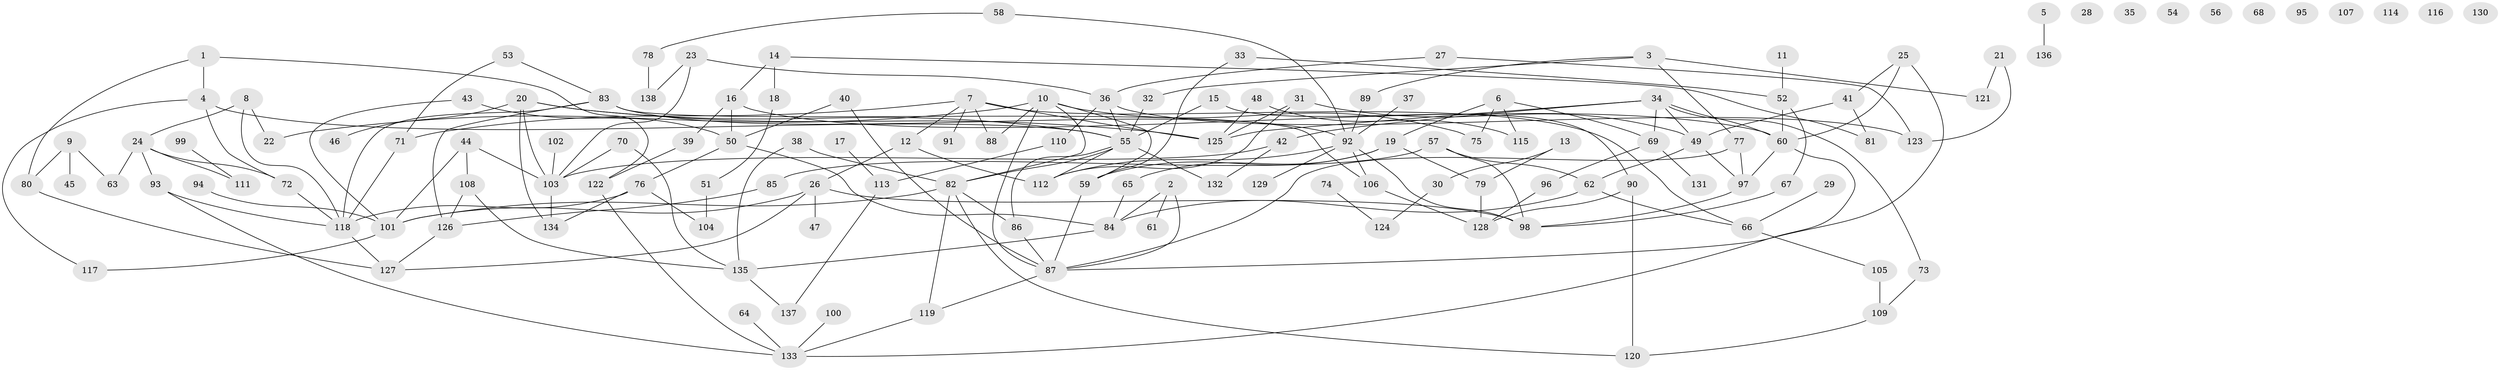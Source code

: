 // Generated by graph-tools (version 1.1) at 2025/33/03/09/25 02:33:52]
// undirected, 138 vertices, 195 edges
graph export_dot {
graph [start="1"]
  node [color=gray90,style=filled];
  1;
  2;
  3;
  4;
  5;
  6;
  7;
  8;
  9;
  10;
  11;
  12;
  13;
  14;
  15;
  16;
  17;
  18;
  19;
  20;
  21;
  22;
  23;
  24;
  25;
  26;
  27;
  28;
  29;
  30;
  31;
  32;
  33;
  34;
  35;
  36;
  37;
  38;
  39;
  40;
  41;
  42;
  43;
  44;
  45;
  46;
  47;
  48;
  49;
  50;
  51;
  52;
  53;
  54;
  55;
  56;
  57;
  58;
  59;
  60;
  61;
  62;
  63;
  64;
  65;
  66;
  67;
  68;
  69;
  70;
  71;
  72;
  73;
  74;
  75;
  76;
  77;
  78;
  79;
  80;
  81;
  82;
  83;
  84;
  85;
  86;
  87;
  88;
  89;
  90;
  91;
  92;
  93;
  94;
  95;
  96;
  97;
  98;
  99;
  100;
  101;
  102;
  103;
  104;
  105;
  106;
  107;
  108;
  109;
  110;
  111;
  112;
  113;
  114;
  115;
  116;
  117;
  118;
  119;
  120;
  121;
  122;
  123;
  124;
  125;
  126;
  127;
  128;
  129;
  130;
  131;
  132;
  133;
  134;
  135;
  136;
  137;
  138;
  1 -- 4;
  1 -- 80;
  1 -- 122;
  2 -- 61;
  2 -- 84;
  2 -- 87;
  3 -- 32;
  3 -- 77;
  3 -- 89;
  3 -- 121;
  4 -- 55;
  4 -- 72;
  4 -- 117;
  5 -- 136;
  6 -- 19;
  6 -- 69;
  6 -- 75;
  6 -- 115;
  7 -- 12;
  7 -- 66;
  7 -- 71;
  7 -- 88;
  7 -- 91;
  7 -- 125;
  8 -- 22;
  8 -- 24;
  8 -- 118;
  9 -- 45;
  9 -- 63;
  9 -- 80;
  10 -- 22;
  10 -- 59;
  10 -- 75;
  10 -- 82;
  10 -- 87;
  10 -- 88;
  11 -- 52;
  12 -- 26;
  12 -- 112;
  13 -- 30;
  13 -- 79;
  14 -- 16;
  14 -- 18;
  14 -- 81;
  15 -- 55;
  15 -- 90;
  16 -- 39;
  16 -- 50;
  16 -- 60;
  17 -- 113;
  18 -- 51;
  19 -- 59;
  19 -- 65;
  19 -- 79;
  20 -- 46;
  20 -- 55;
  20 -- 103;
  20 -- 125;
  20 -- 134;
  21 -- 121;
  21 -- 123;
  23 -- 36;
  23 -- 103;
  23 -- 138;
  24 -- 63;
  24 -- 72;
  24 -- 93;
  24 -- 111;
  25 -- 41;
  25 -- 60;
  25 -- 87;
  26 -- 47;
  26 -- 98;
  26 -- 101;
  26 -- 127;
  27 -- 36;
  27 -- 123;
  29 -- 66;
  30 -- 124;
  31 -- 49;
  31 -- 112;
  31 -- 125;
  32 -- 55;
  33 -- 52;
  33 -- 59;
  34 -- 42;
  34 -- 49;
  34 -- 60;
  34 -- 69;
  34 -- 73;
  34 -- 125;
  36 -- 55;
  36 -- 110;
  36 -- 123;
  37 -- 92;
  38 -- 82;
  38 -- 135;
  39 -- 122;
  40 -- 50;
  40 -- 87;
  41 -- 49;
  41 -- 81;
  42 -- 103;
  42 -- 132;
  43 -- 50;
  43 -- 101;
  44 -- 101;
  44 -- 103;
  44 -- 108;
  48 -- 115;
  48 -- 125;
  49 -- 62;
  49 -- 97;
  50 -- 76;
  50 -- 84;
  51 -- 104;
  52 -- 60;
  52 -- 67;
  53 -- 71;
  53 -- 83;
  55 -- 82;
  55 -- 86;
  55 -- 112;
  55 -- 132;
  57 -- 62;
  57 -- 85;
  57 -- 98;
  58 -- 78;
  58 -- 92;
  59 -- 87;
  60 -- 97;
  60 -- 133;
  62 -- 66;
  62 -- 84;
  64 -- 133;
  65 -- 84;
  66 -- 105;
  67 -- 98;
  69 -- 96;
  69 -- 131;
  70 -- 103;
  70 -- 135;
  71 -- 118;
  72 -- 118;
  73 -- 109;
  74 -- 124;
  76 -- 104;
  76 -- 118;
  76 -- 134;
  77 -- 87;
  77 -- 97;
  78 -- 138;
  79 -- 128;
  80 -- 127;
  82 -- 86;
  82 -- 101;
  82 -- 119;
  82 -- 120;
  83 -- 92;
  83 -- 106;
  83 -- 118;
  83 -- 126;
  84 -- 135;
  85 -- 126;
  86 -- 87;
  87 -- 119;
  89 -- 92;
  90 -- 120;
  90 -- 128;
  92 -- 98;
  92 -- 106;
  92 -- 112;
  92 -- 129;
  93 -- 118;
  93 -- 133;
  94 -- 101;
  96 -- 128;
  97 -- 98;
  99 -- 111;
  100 -- 133;
  101 -- 117;
  102 -- 103;
  103 -- 134;
  105 -- 109;
  106 -- 128;
  108 -- 126;
  108 -- 135;
  109 -- 120;
  110 -- 113;
  113 -- 137;
  118 -- 127;
  119 -- 133;
  122 -- 133;
  126 -- 127;
  135 -- 137;
}
